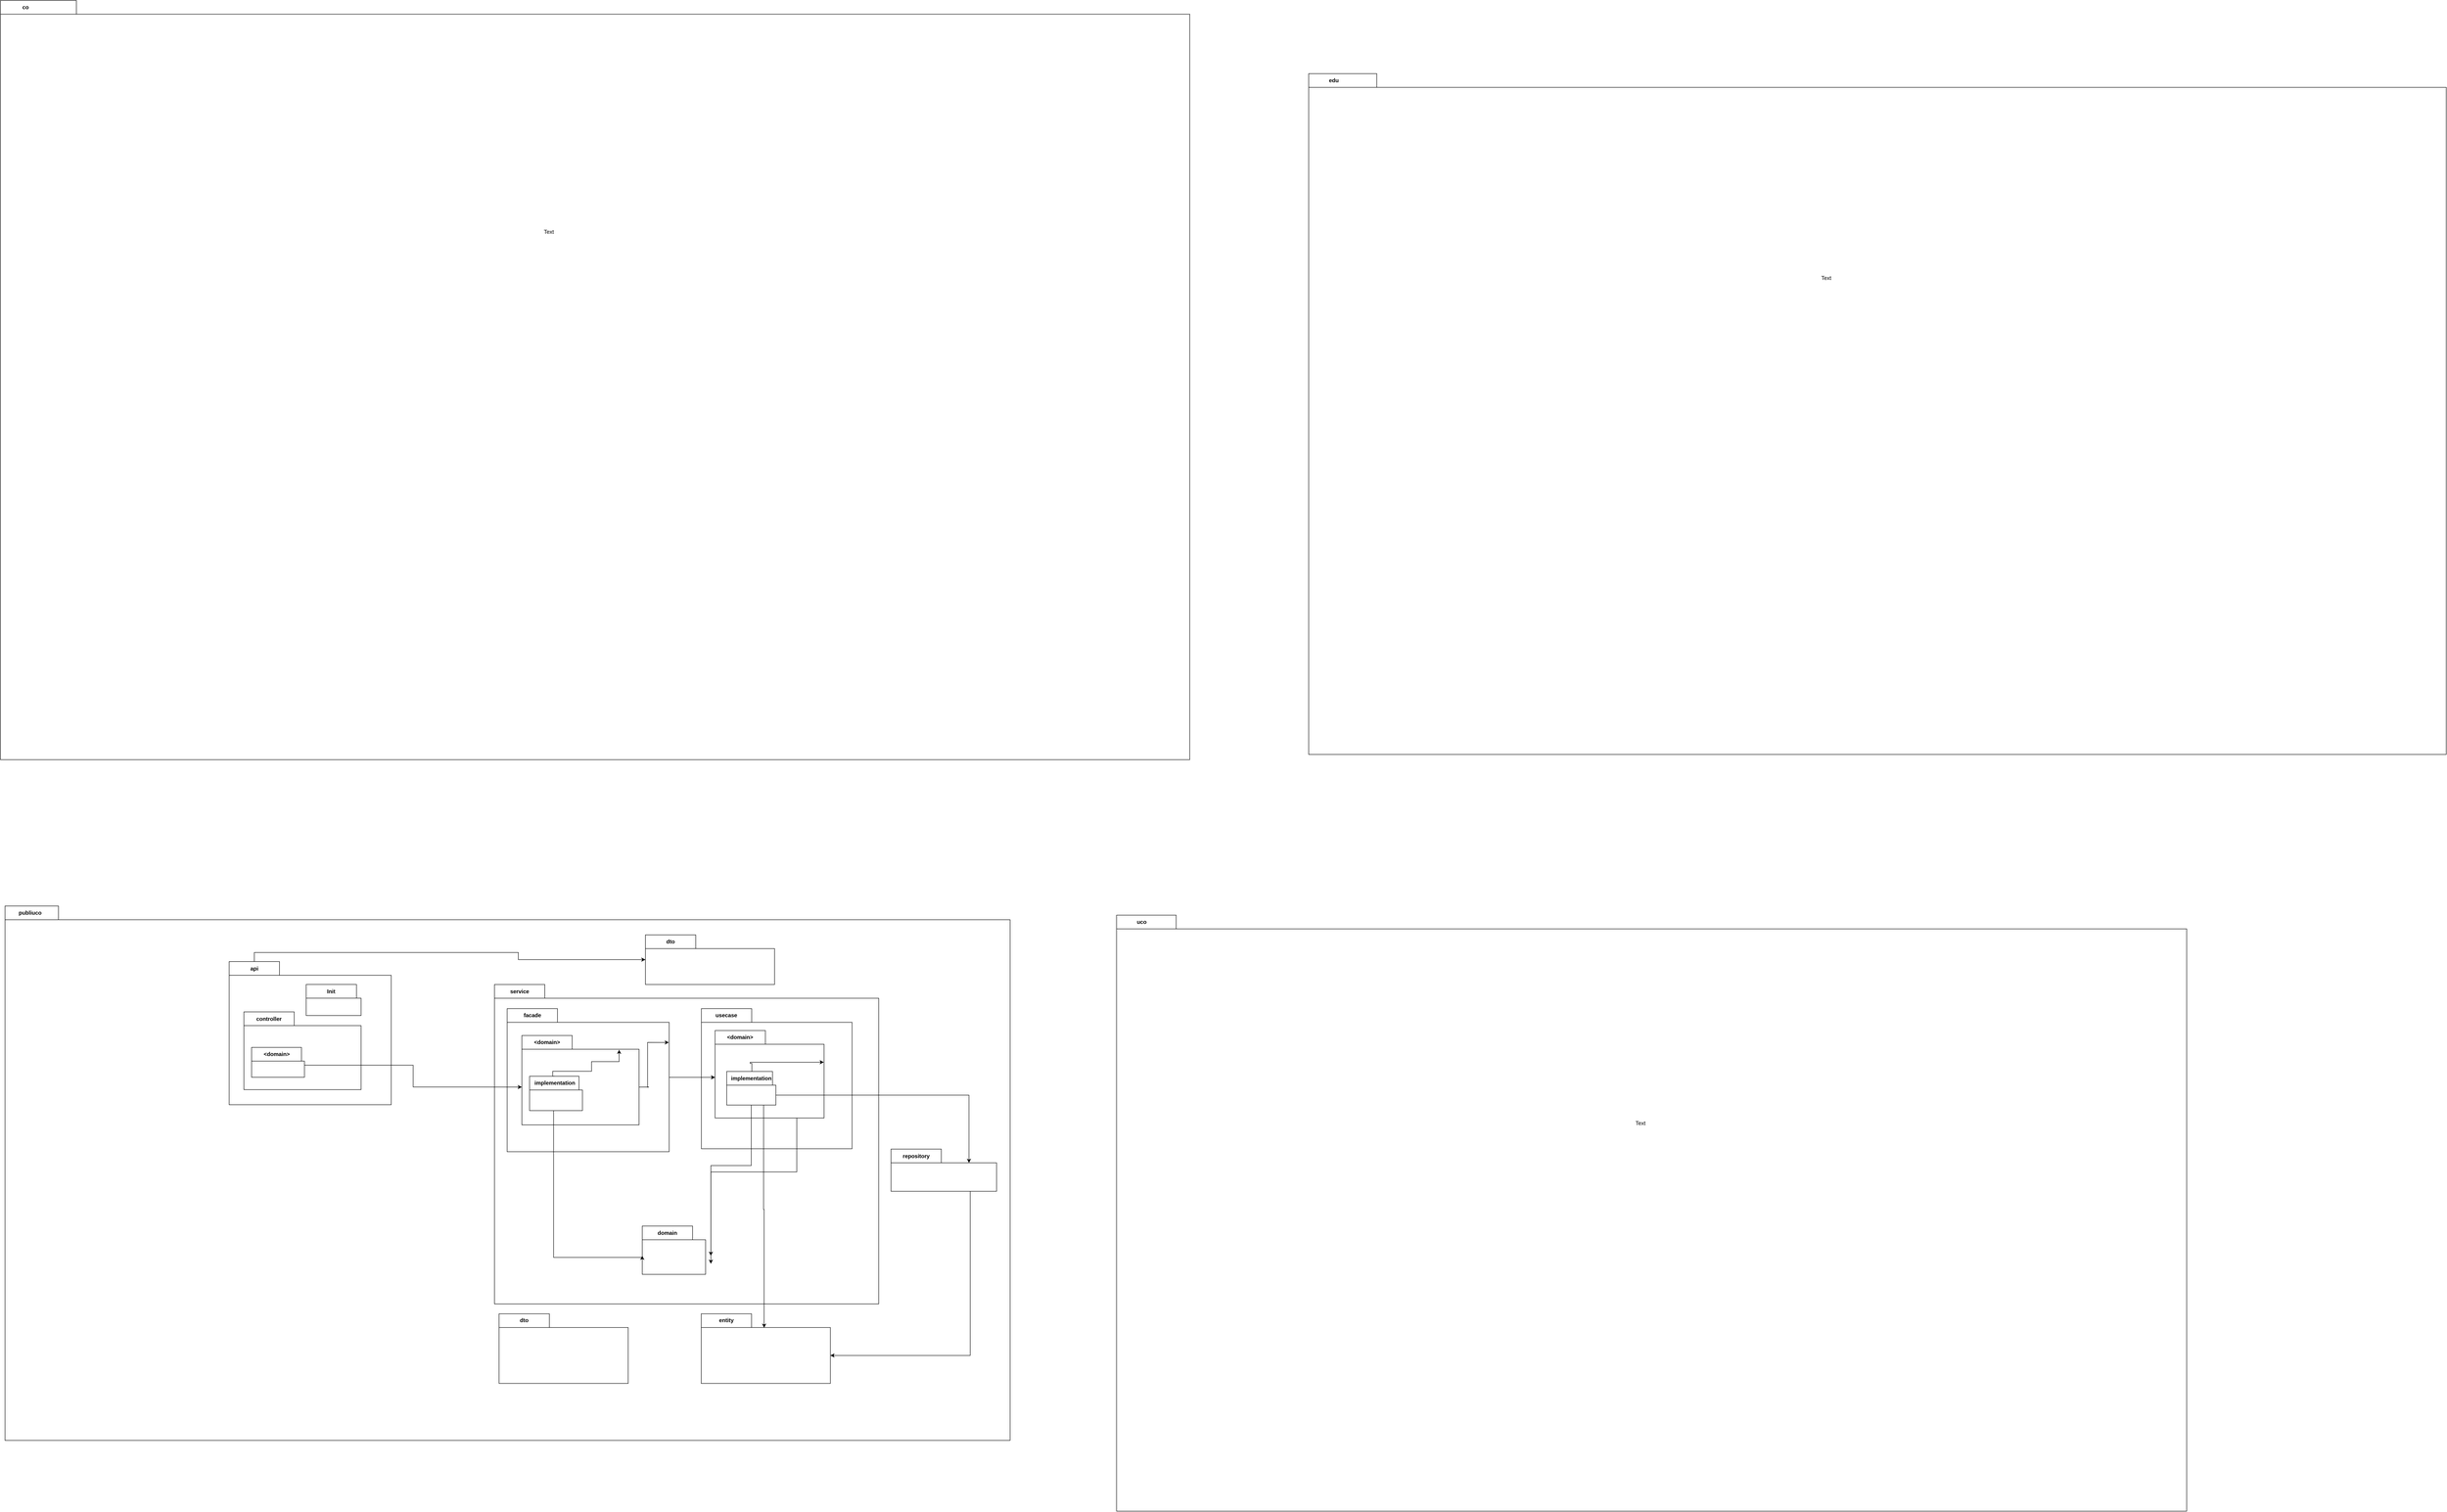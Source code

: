<mxfile version="21.3.2" type="github">
  <diagram name="Página-1" id="SmUo1-HSROI0GUzh0JgP">
    <mxGraphModel dx="5027" dy="2492" grid="1" gridSize="10" guides="1" tooltips="1" connect="1" arrows="1" fold="1" page="1" pageScale="1" pageWidth="827" pageHeight="1169" math="0" shadow="0">
      <root>
        <mxCell id="0" />
        <mxCell id="1" parent="0" />
        <mxCell id="l-v04vRMyGCzLCZ29JPL-1" value="co" style="shape=folder;fontStyle=1;tabWidth=110;tabHeight=30;tabPosition=left;html=1;boundedLbl=1;labelInHeader=1;container=1;collapsible=0;whiteSpace=wrap;" parent="1" vertex="1">
          <mxGeometry x="-360" y="30" width="2600" height="1660" as="geometry" />
        </mxCell>
        <mxCell id="l-v04vRMyGCzLCZ29JPL-2" value="Text" style="html=1;strokeColor=none;resizeWidth=1;resizeHeight=1;fillColor=none;part=1;connectable=0;allowArrows=0;deletable=0;whiteSpace=wrap;" parent="l-v04vRMyGCzLCZ29JPL-1" vertex="1">
          <mxGeometry width="2398.058" height="952.0" relative="1" as="geometry">
            <mxPoint y="30" as="offset" />
          </mxGeometry>
        </mxCell>
        <mxCell id="l-v04vRMyGCzLCZ29JPL-65" value="" style="html=1;strokeColor=none;resizeWidth=1;resizeHeight=1;fillColor=none;part=1;connectable=0;allowArrows=0;deletable=0;whiteSpace=wrap;" parent="1" vertex="1">
          <mxGeometry x="545.963" y="744.129" width="152.473" height="66.532" as="geometry" />
        </mxCell>
        <mxCell id="l-v04vRMyGCzLCZ29JPL-66" value="" style="html=1;strokeColor=none;resizeWidth=1;resizeHeight=1;fillColor=none;part=1;connectable=0;allowArrows=0;deletable=0;whiteSpace=wrap;" parent="1" vertex="1">
          <mxGeometry x="555.96" y="754.13" width="152.47" height="125.87" as="geometry" />
        </mxCell>
        <mxCell id="l-v04vRMyGCzLCZ29JPL-7" value="publiuco" style="shape=folder;fontStyle=1;tabWidth=110;tabHeight=30;tabPosition=left;html=1;boundedLbl=1;labelInHeader=1;container=1;collapsible=0;whiteSpace=wrap;" parent="1" vertex="1">
          <mxGeometry x="-349.999" y="2010.003" width="2197.24" height="1168.49" as="geometry" />
        </mxCell>
        <mxCell id="l-v04vRMyGCzLCZ29JPL-8" value="Text" style="html=1;strokeColor=none;resizeWidth=1;resizeHeight=1;fillColor=none;part=1;connectable=0;allowArrows=0;deletable=0;whiteSpace=wrap;" parent="l-v04vRMyGCzLCZ29JPL-7" vertex="1">
          <mxGeometry width="2197.24" height="817.943" relative="1" as="geometry">
            <mxPoint y="30" as="offset" />
          </mxGeometry>
        </mxCell>
        <mxCell id="l-v04vRMyGCzLCZ29JPL-84" style="edgeStyle=orthogonalEdgeStyle;rounded=0;orthogonalLoop=1;jettySize=auto;html=1;exitX=0.75;exitY=1;exitDx=0;exitDy=0;exitPerimeter=0;entryX=0;entryY=0;entryDx=282.305;entryDy=91.147;entryPerimeter=0;" parent="l-v04vRMyGCzLCZ29JPL-7" source="l-v04vRMyGCzLCZ29JPL-11" target="l-v04vRMyGCzLCZ29JPL-81" edge="1">
          <mxGeometry relative="1" as="geometry" />
        </mxCell>
        <mxCell id="l-v04vRMyGCzLCZ29JPL-11" value="repository" style="shape=folder;fontStyle=1;tabWidth=110;tabHeight=30;tabPosition=left;html=1;boundedLbl=1;labelInHeader=1;container=1;collapsible=0;whiteSpace=wrap;" parent="l-v04vRMyGCzLCZ29JPL-7" vertex="1">
          <mxGeometry x="1936.888" y="531.559" width="230.797" height="92.137" as="geometry" />
        </mxCell>
        <mxCell id="l-v04vRMyGCzLCZ29JPL-12" value="" style="html=1;strokeColor=none;resizeWidth=1;resizeHeight=1;fillColor=none;part=1;connectable=0;allowArrows=0;deletable=0;whiteSpace=wrap;" parent="l-v04vRMyGCzLCZ29JPL-11" vertex="1">
          <mxGeometry width="230.797" height="64.496" relative="1" as="geometry">
            <mxPoint y="30" as="offset" />
          </mxGeometry>
        </mxCell>
        <mxCell id="l-v04vRMyGCzLCZ29JPL-13" value="service" style="shape=folder;fontStyle=1;tabWidth=110;tabHeight=30;tabPosition=left;html=1;boundedLbl=1;labelInHeader=1;container=1;collapsible=0;whiteSpace=wrap;" parent="l-v04vRMyGCzLCZ29JPL-7" vertex="1">
          <mxGeometry x="1070" y="171.56" width="840" height="698.44" as="geometry" />
        </mxCell>
        <mxCell id="l-v04vRMyGCzLCZ29JPL-14" value="" style="html=1;strokeColor=none;resizeWidth=1;resizeHeight=1;fillColor=none;part=1;connectable=0;allowArrows=0;deletable=0;whiteSpace=wrap;" parent="l-v04vRMyGCzLCZ29JPL-13" vertex="1">
          <mxGeometry width="716.001" height="488.911" relative="1" as="geometry">
            <mxPoint x="120" y="30" as="offset" />
          </mxGeometry>
        </mxCell>
        <mxCell id="l-v04vRMyGCzLCZ29JPL-22" value="usecase" style="shape=folder;fontStyle=1;tabWidth=110;tabHeight=30;tabPosition=left;html=1;boundedLbl=1;labelInHeader=1;container=1;collapsible=0;whiteSpace=wrap;" parent="l-v04vRMyGCzLCZ29JPL-13" vertex="1">
          <mxGeometry x="452.314" y="52.816" width="329.469" height="306.333" as="geometry" />
        </mxCell>
        <mxCell id="l-v04vRMyGCzLCZ29JPL-23" value="Text" style="html=1;strokeColor=none;resizeWidth=1;resizeHeight=1;fillColor=none;part=1;connectable=0;allowArrows=0;deletable=0;whiteSpace=wrap;" parent="l-v04vRMyGCzLCZ29JPL-22" vertex="1">
          <mxGeometry width="329.469" height="214.433" relative="1" as="geometry">
            <mxPoint y="30" as="offset" />
          </mxGeometry>
        </mxCell>
        <mxCell id="l-v04vRMyGCzLCZ29JPL-24" value="&amp;lt;domain&amp;gt;" style="shape=folder;fontStyle=1;tabWidth=110;tabHeight=30;tabPosition=left;html=1;boundedLbl=1;labelInHeader=1;container=1;collapsible=0;whiteSpace=wrap;" parent="l-v04vRMyGCzLCZ29JPL-22" vertex="1">
          <mxGeometry x="29.951" y="47.863" width="238.221" height="191.227" as="geometry" />
        </mxCell>
        <mxCell id="l-v04vRMyGCzLCZ29JPL-25" value="" style="html=1;strokeColor=none;resizeWidth=1;resizeHeight=1;fillColor=none;part=1;connectable=0;allowArrows=0;deletable=0;whiteSpace=wrap;" parent="l-v04vRMyGCzLCZ29JPL-24" vertex="1">
          <mxGeometry width="238.221" height="133.859" relative="1" as="geometry">
            <mxPoint y="30" as="offset" />
          </mxGeometry>
        </mxCell>
        <mxCell id="l-v04vRMyGCzLCZ29JPL-61" style="edgeStyle=orthogonalEdgeStyle;rounded=0;orthogonalLoop=1;jettySize=auto;html=1;exitX=0;exitY=0;exitDx=55;exitDy=0;exitPerimeter=0;" parent="l-v04vRMyGCzLCZ29JPL-24" source="l-v04vRMyGCzLCZ29JPL-26" edge="1">
          <mxGeometry relative="1" as="geometry">
            <mxPoint x="237.735" y="69.318" as="targetPoint" />
            <Array as="points">
              <mxPoint x="76.616" y="71.83" />
            </Array>
          </mxGeometry>
        </mxCell>
        <mxCell id="l-v04vRMyGCzLCZ29JPL-26" value="implementation" style="shape=folder;fontStyle=1;tabWidth=110;tabHeight=30;tabPosition=left;html=1;boundedLbl=1;labelInHeader=1;container=1;collapsible=0;whiteSpace=wrap;" parent="l-v04vRMyGCzLCZ29JPL-24" vertex="1">
          <mxGeometry x="25.429" y="89.458" width="107.499" height="73.597" as="geometry" />
        </mxCell>
        <mxCell id="l-v04vRMyGCzLCZ29JPL-27" value="" style="html=1;strokeColor=none;resizeWidth=1;resizeHeight=1;fillColor=none;part=1;connectable=0;allowArrows=0;deletable=0;whiteSpace=wrap;" parent="l-v04vRMyGCzLCZ29JPL-26" vertex="1">
          <mxGeometry width="107.499" height="51.518" relative="1" as="geometry">
            <mxPoint y="30" as="offset" />
          </mxGeometry>
        </mxCell>
        <mxCell id="l-v04vRMyGCzLCZ29JPL-29" style="edgeStyle=orthogonalEdgeStyle;rounded=0;orthogonalLoop=1;jettySize=auto;html=1;exitX=0;exitY=0;exitDx=125.216;exitDy=50.581;exitPerimeter=0;entryX=0;entryY=0;entryDx=0;entryDy=102.394;entryPerimeter=0;" parent="l-v04vRMyGCzLCZ29JPL-13" source="l-v04vRMyGCzLCZ29JPL-20" target="l-v04vRMyGCzLCZ29JPL-24" edge="1">
          <mxGeometry relative="1" as="geometry" />
        </mxCell>
        <mxCell id="l-v04vRMyGCzLCZ29JPL-51" value="domain" style="shape=folder;fontStyle=1;tabWidth=110;tabHeight=30;tabPosition=left;html=1;boundedLbl=1;labelInHeader=1;container=1;collapsible=0;whiteSpace=wrap;" parent="l-v04vRMyGCzLCZ29JPL-13" vertex="1">
          <mxGeometry x="323.081" y="528.161" width="138.463" height="105.632" as="geometry" />
        </mxCell>
        <mxCell id="l-v04vRMyGCzLCZ29JPL-52" value="" style="html=1;strokeColor=none;resizeWidth=1;resizeHeight=1;fillColor=none;part=1;connectable=0;allowArrows=0;deletable=0;whiteSpace=wrap;" parent="l-v04vRMyGCzLCZ29JPL-51" vertex="1">
          <mxGeometry width="138.463" height="73.943" relative="1" as="geometry">
            <mxPoint y="30" as="offset" />
          </mxGeometry>
        </mxCell>
        <mxCell id="l-v04vRMyGCzLCZ29JPL-54" style="edgeStyle=orthogonalEdgeStyle;rounded=0;orthogonalLoop=1;jettySize=auto;html=1;exitX=0.5;exitY=1;exitDx=0;exitDy=0;exitPerimeter=0;entryX=0;entryY=0;entryDx=150;entryDy=65;entryPerimeter=0;" parent="l-v04vRMyGCzLCZ29JPL-13" source="l-v04vRMyGCzLCZ29JPL-26" target="l-v04vRMyGCzLCZ29JPL-51" edge="1">
          <mxGeometry relative="1" as="geometry" />
        </mxCell>
        <mxCell id="l-v04vRMyGCzLCZ29JPL-55" style="edgeStyle=orthogonalEdgeStyle;rounded=0;orthogonalLoop=1;jettySize=auto;html=1;exitX=0.75;exitY=1;exitDx=0;exitDy=0;exitPerimeter=0;entryX=0;entryY=0;entryDx=150;entryDy=82.5;entryPerimeter=0;" parent="l-v04vRMyGCzLCZ29JPL-13" source="l-v04vRMyGCzLCZ29JPL-24" target="l-v04vRMyGCzLCZ29JPL-51" edge="1">
          <mxGeometry relative="1" as="geometry" />
        </mxCell>
        <mxCell id="l-v04vRMyGCzLCZ29JPL-15" value="facade" style="shape=folder;fontStyle=1;tabWidth=110;tabHeight=30;tabPosition=left;html=1;boundedLbl=1;labelInHeader=1;container=1;collapsible=0;whiteSpace=wrap;" parent="l-v04vRMyGCzLCZ29JPL-13" vertex="1">
          <mxGeometry x="27.693" y="52.816" width="354.254" height="312.883" as="geometry" />
        </mxCell>
        <mxCell id="l-v04vRMyGCzLCZ29JPL-16" value="Text" style="html=1;strokeColor=none;resizeWidth=1;resizeHeight=1;fillColor=none;part=1;connectable=0;allowArrows=0;deletable=0;whiteSpace=wrap;" parent="l-v04vRMyGCzLCZ29JPL-15" vertex="1">
          <mxGeometry width="354.254" height="219.018" relative="1" as="geometry">
            <mxPoint y="30" as="offset" />
          </mxGeometry>
        </mxCell>
        <mxCell id="l-v04vRMyGCzLCZ29JPL-64" style="edgeStyle=orthogonalEdgeStyle;rounded=0;orthogonalLoop=1;jettySize=auto;html=1;exitX=0;exitY=0;exitDx=256.142;exitDy=112.658;exitPerimeter=0;" parent="l-v04vRMyGCzLCZ29JPL-15" source="l-v04vRMyGCzLCZ29JPL-17" edge="1">
          <mxGeometry relative="1" as="geometry">
            <mxPoint x="353.543" y="73.943" as="targetPoint" />
            <Array as="points">
              <mxPoint x="310" y="171" />
              <mxPoint x="307" y="172" />
              <mxPoint x="307" y="74" />
            </Array>
          </mxGeometry>
        </mxCell>
        <mxCell id="l-v04vRMyGCzLCZ29JPL-17" value="&amp;lt;domain&amp;gt;" style="shape=folder;fontStyle=1;tabWidth=110;tabHeight=30;tabPosition=left;html=1;boundedLbl=1;labelInHeader=1;container=1;collapsible=0;whiteSpace=wrap;" parent="l-v04vRMyGCzLCZ29JPL-15" vertex="1">
          <mxGeometry x="32.204" y="58.784" width="256.142" height="195.315" as="geometry" />
        </mxCell>
        <mxCell id="l-v04vRMyGCzLCZ29JPL-18" value="" style="html=1;strokeColor=none;resizeWidth=1;resizeHeight=1;fillColor=none;part=1;connectable=0;allowArrows=0;deletable=0;whiteSpace=wrap;" parent="l-v04vRMyGCzLCZ29JPL-17" vertex="1">
          <mxGeometry width="256.142" height="136.721" relative="1" as="geometry">
            <mxPoint y="30" as="offset" />
          </mxGeometry>
        </mxCell>
        <mxCell id="l-v04vRMyGCzLCZ29JPL-58" style="edgeStyle=orthogonalEdgeStyle;rounded=0;orthogonalLoop=1;jettySize=auto;html=1;exitX=0;exitY=0;exitDx=55;exitDy=0;exitPerimeter=0;entryX=0.83;entryY=0.159;entryDx=0;entryDy=0;entryPerimeter=0;" parent="l-v04vRMyGCzLCZ29JPL-17" source="l-v04vRMyGCzLCZ29JPL-20" target="l-v04vRMyGCzLCZ29JPL-17" edge="1">
          <mxGeometry relative="1" as="geometry">
            <Array as="points">
              <mxPoint x="67.385" y="78.168" />
              <mxPoint x="152.31" y="78.168" />
              <mxPoint x="152.31" y="57.041" />
              <mxPoint x="212.31" y="57.041" />
            </Array>
          </mxGeometry>
        </mxCell>
        <mxCell id="l-v04vRMyGCzLCZ29JPL-20" value="implementation" style="shape=folder;fontStyle=1;tabWidth=110;tabHeight=30;tabPosition=left;html=1;boundedLbl=1;labelInHeader=1;container=1;collapsible=0;whiteSpace=wrap;" parent="l-v04vRMyGCzLCZ29JPL-17" vertex="1">
          <mxGeometry x="16.812" y="89.099" width="115.586" height="75.171" as="geometry" />
        </mxCell>
        <mxCell id="l-v04vRMyGCzLCZ29JPL-21" value="" style="html=1;strokeColor=none;resizeWidth=1;resizeHeight=1;fillColor=none;part=1;connectable=0;allowArrows=0;deletable=0;whiteSpace=wrap;" parent="l-v04vRMyGCzLCZ29JPL-20" vertex="1">
          <mxGeometry width="115.586" height="52.619" relative="1" as="geometry">
            <mxPoint y="30" as="offset" />
          </mxGeometry>
        </mxCell>
        <mxCell id="l-v04vRMyGCzLCZ29JPL-63" style="edgeStyle=orthogonalEdgeStyle;rounded=0;orthogonalLoop=1;jettySize=auto;html=1;entryX=0;entryY=0;entryDx=0;entryDy=65;entryPerimeter=0;" parent="l-v04vRMyGCzLCZ29JPL-13" source="l-v04vRMyGCzLCZ29JPL-20" target="l-v04vRMyGCzLCZ29JPL-51" edge="1">
          <mxGeometry relative="1" as="geometry">
            <Array as="points">
              <mxPoint x="129.232" y="596.822" />
            </Array>
          </mxGeometry>
        </mxCell>
        <mxCell id="l-v04vRMyGCzLCZ29JPL-67" value="dto" style="shape=folder;fontStyle=1;tabWidth=110;tabHeight=30;tabPosition=left;html=1;boundedLbl=1;labelInHeader=1;container=1;collapsible=0;whiteSpace=wrap;" parent="l-v04vRMyGCzLCZ29JPL-7" vertex="1">
          <mxGeometry x="1080.002" y="891.56" width="282.305" height="152.294" as="geometry" />
        </mxCell>
        <mxCell id="l-v04vRMyGCzLCZ29JPL-68" value="" style="html=1;strokeColor=none;resizeWidth=1;resizeHeight=1;fillColor=none;part=1;connectable=0;allowArrows=0;deletable=0;whiteSpace=wrap;" parent="l-v04vRMyGCzLCZ29JPL-67" vertex="1">
          <mxGeometry width="282.305" height="106.606" relative="1" as="geometry">
            <mxPoint y="30" as="offset" />
          </mxGeometry>
        </mxCell>
        <mxCell id="1gG08kq2-E6tKTpTfZcw-6" style="edgeStyle=orthogonalEdgeStyle;rounded=0;orthogonalLoop=1;jettySize=auto;html=1;exitX=0;exitY=0;exitDx=55;exitDy=0;exitPerimeter=0;" edge="1" parent="l-v04vRMyGCzLCZ29JPL-7" source="l-v04vRMyGCzLCZ29JPL-73" target="1gG08kq2-E6tKTpTfZcw-1">
          <mxGeometry relative="1" as="geometry" />
        </mxCell>
        <mxCell id="l-v04vRMyGCzLCZ29JPL-73" value="api" style="shape=folder;fontStyle=1;tabWidth=110;tabHeight=30;tabPosition=left;html=1;boundedLbl=1;labelInHeader=1;container=1;collapsible=0;whiteSpace=wrap;" parent="l-v04vRMyGCzLCZ29JPL-7" vertex="1">
          <mxGeometry x="490.003" y="121.556" width="354.254" height="312.883" as="geometry" />
        </mxCell>
        <mxCell id="l-v04vRMyGCzLCZ29JPL-74" value="" style="html=1;strokeColor=none;resizeWidth=1;resizeHeight=1;fillColor=none;part=1;connectable=0;allowArrows=0;deletable=0;whiteSpace=wrap;" parent="l-v04vRMyGCzLCZ29JPL-73" vertex="1">
          <mxGeometry width="354.254" height="219.018" relative="1" as="geometry">
            <mxPoint y="30" as="offset" />
          </mxGeometry>
        </mxCell>
        <mxCell id="l-v04vRMyGCzLCZ29JPL-76" value="controller" style="shape=folder;fontStyle=1;tabWidth=110;tabHeight=30;tabPosition=left;html=1;boundedLbl=1;labelInHeader=1;container=1;collapsible=0;whiteSpace=wrap;" parent="l-v04vRMyGCzLCZ29JPL-73" vertex="1">
          <mxGeometry x="32.2" y="110" width="256.14" height="170" as="geometry" />
        </mxCell>
        <mxCell id="l-v04vRMyGCzLCZ29JPL-77" value="" style="html=1;strokeColor=none;resizeWidth=1;resizeHeight=1;fillColor=none;part=1;connectable=0;allowArrows=0;deletable=0;whiteSpace=wrap;" parent="l-v04vRMyGCzLCZ29JPL-76" vertex="1">
          <mxGeometry width="256.14" height="119.0" relative="1" as="geometry">
            <mxPoint y="30" as="offset" />
          </mxGeometry>
        </mxCell>
        <mxCell id="l-v04vRMyGCzLCZ29JPL-79" value="&amp;lt;domain&amp;gt;" style="shape=folder;fontStyle=1;tabWidth=110;tabHeight=30;tabPosition=left;html=1;boundedLbl=1;labelInHeader=1;container=1;collapsible=0;whiteSpace=wrap;" parent="l-v04vRMyGCzLCZ29JPL-76" vertex="1">
          <mxGeometry x="16.811" y="77.551" width="115.585" height="65.428" as="geometry" />
        </mxCell>
        <mxCell id="l-v04vRMyGCzLCZ29JPL-80" value="" style="html=1;strokeColor=none;resizeWidth=1;resizeHeight=1;fillColor=none;part=1;connectable=0;allowArrows=0;deletable=0;whiteSpace=wrap;" parent="l-v04vRMyGCzLCZ29JPL-79" vertex="1">
          <mxGeometry width="115.585" height="45.799" relative="1" as="geometry">
            <mxPoint y="30" as="offset" />
          </mxGeometry>
        </mxCell>
        <mxCell id="1gG08kq2-E6tKTpTfZcw-3" value="Init" style="shape=folder;fontStyle=1;tabWidth=110;tabHeight=30;tabPosition=left;html=1;boundedLbl=1;labelInHeader=1;container=1;collapsible=0;whiteSpace=wrap;" vertex="1" parent="l-v04vRMyGCzLCZ29JPL-73">
          <mxGeometry x="168.34" y="50" width="120" height="68" as="geometry" />
        </mxCell>
        <mxCell id="1gG08kq2-E6tKTpTfZcw-4" value="" style="html=1;strokeColor=none;resizeWidth=1;resizeHeight=1;fillColor=none;part=1;connectable=0;allowArrows=0;deletable=0;whiteSpace=wrap;" vertex="1" parent="1gG08kq2-E6tKTpTfZcw-3">
          <mxGeometry width="120" height="47.6" relative="1" as="geometry">
            <mxPoint y="30" as="offset" />
          </mxGeometry>
        </mxCell>
        <mxCell id="l-v04vRMyGCzLCZ29JPL-81" value="entity" style="shape=folder;fontStyle=1;tabWidth=110;tabHeight=30;tabPosition=left;html=1;boundedLbl=1;labelInHeader=1;container=1;collapsible=0;whiteSpace=wrap;" parent="l-v04vRMyGCzLCZ29JPL-7" vertex="1">
          <mxGeometry x="1522.002" y="891.56" width="282.305" height="152.294" as="geometry" />
        </mxCell>
        <mxCell id="l-v04vRMyGCzLCZ29JPL-82" value="" style="html=1;strokeColor=none;resizeWidth=1;resizeHeight=1;fillColor=none;part=1;connectable=0;allowArrows=0;deletable=0;whiteSpace=wrap;" parent="l-v04vRMyGCzLCZ29JPL-81" vertex="1">
          <mxGeometry width="282.305" height="106.606" relative="1" as="geometry">
            <mxPoint y="30" as="offset" />
          </mxGeometry>
        </mxCell>
        <mxCell id="l-v04vRMyGCzLCZ29JPL-83" style="edgeStyle=orthogonalEdgeStyle;rounded=0;orthogonalLoop=1;jettySize=auto;html=1;exitX=0;exitY=0;exitDx=107.499;exitDy=51.799;exitPerimeter=0;entryX=0;entryY=0;entryDx=170.398;entryDy=30;entryPerimeter=0;" parent="l-v04vRMyGCzLCZ29JPL-7" source="l-v04vRMyGCzLCZ29JPL-26" target="l-v04vRMyGCzLCZ29JPL-11" edge="1">
          <mxGeometry relative="1" as="geometry" />
        </mxCell>
        <mxCell id="l-v04vRMyGCzLCZ29JPL-85" style="edgeStyle=orthogonalEdgeStyle;rounded=0;orthogonalLoop=1;jettySize=auto;html=1;exitX=0.75;exitY=1;exitDx=0;exitDy=0;exitPerimeter=0;entryX=0.487;entryY=0.201;entryDx=0;entryDy=0;entryPerimeter=0;" parent="l-v04vRMyGCzLCZ29JPL-7" source="l-v04vRMyGCzLCZ29JPL-26" target="l-v04vRMyGCzLCZ29JPL-81" edge="1">
          <mxGeometry relative="1" as="geometry" />
        </mxCell>
        <mxCell id="1gG08kq2-E6tKTpTfZcw-1" value="dto" style="shape=folder;fontStyle=1;tabWidth=110;tabHeight=30;tabPosition=left;html=1;boundedLbl=1;labelInHeader=1;container=1;collapsible=0;whiteSpace=wrap;" vertex="1" parent="l-v04vRMyGCzLCZ29JPL-7">
          <mxGeometry x="1400" y="63.12" width="282.31" height="108.44" as="geometry" />
        </mxCell>
        <mxCell id="1gG08kq2-E6tKTpTfZcw-2" value="" style="html=1;strokeColor=none;resizeWidth=1;resizeHeight=1;fillColor=none;part=1;connectable=0;allowArrows=0;deletable=0;whiteSpace=wrap;" vertex="1" parent="1gG08kq2-E6tKTpTfZcw-1">
          <mxGeometry width="282.31" height="75.908" relative="1" as="geometry">
            <mxPoint y="30" as="offset" />
          </mxGeometry>
        </mxCell>
        <mxCell id="1gG08kq2-E6tKTpTfZcw-5" style="edgeStyle=orthogonalEdgeStyle;rounded=0;orthogonalLoop=1;jettySize=auto;html=1;exitX=0;exitY=0;exitDx=115.585;exitDy=38.857;exitPerimeter=0;entryX=0;entryY=0;entryDx=0;entryDy=112.658;entryPerimeter=0;" edge="1" parent="l-v04vRMyGCzLCZ29JPL-7" source="l-v04vRMyGCzLCZ29JPL-79" target="l-v04vRMyGCzLCZ29JPL-17">
          <mxGeometry relative="1" as="geometry" />
        </mxCell>
        <mxCell id="l-v04vRMyGCzLCZ29JPL-5" value="uco" style="shape=folder;fontStyle=1;tabWidth=110;tabHeight=30;tabPosition=left;html=1;boundedLbl=1;labelInHeader=1;container=1;collapsible=0;whiteSpace=wrap;" parent="1" vertex="1">
          <mxGeometry x="2080.001" y="2030.003" width="2339.423" height="1303.07" as="geometry" />
        </mxCell>
        <mxCell id="l-v04vRMyGCzLCZ29JPL-6" value="Text" style="html=1;strokeColor=none;resizeWidth=1;resizeHeight=1;fillColor=none;part=1;connectable=0;allowArrows=0;deletable=0;whiteSpace=wrap;" parent="l-v04vRMyGCzLCZ29JPL-5" vertex="1">
          <mxGeometry width="2291.187" height="849.673" relative="1" as="geometry">
            <mxPoint y="30" as="offset" />
          </mxGeometry>
        </mxCell>
        <mxCell id="l-v04vRMyGCzLCZ29JPL-3" value="edu" style="shape=folder;fontStyle=1;tabWidth=110;tabHeight=30;tabPosition=left;html=1;boundedLbl=1;labelInHeader=1;container=1;collapsible=0;whiteSpace=wrap;" parent="1" vertex="1">
          <mxGeometry x="2499.997" y="190.0" width="2486.853" height="1488.624" as="geometry" />
        </mxCell>
        <mxCell id="l-v04vRMyGCzLCZ29JPL-4" value="Text" style="html=1;strokeColor=none;resizeWidth=1;resizeHeight=1;fillColor=none;part=1;connectable=0;allowArrows=0;deletable=0;whiteSpace=wrap;" parent="l-v04vRMyGCzLCZ29JPL-3" vertex="1">
          <mxGeometry width="2263.036" height="833.629" relative="1" as="geometry">
            <mxPoint y="30" as="offset" />
          </mxGeometry>
        </mxCell>
      </root>
    </mxGraphModel>
  </diagram>
</mxfile>
